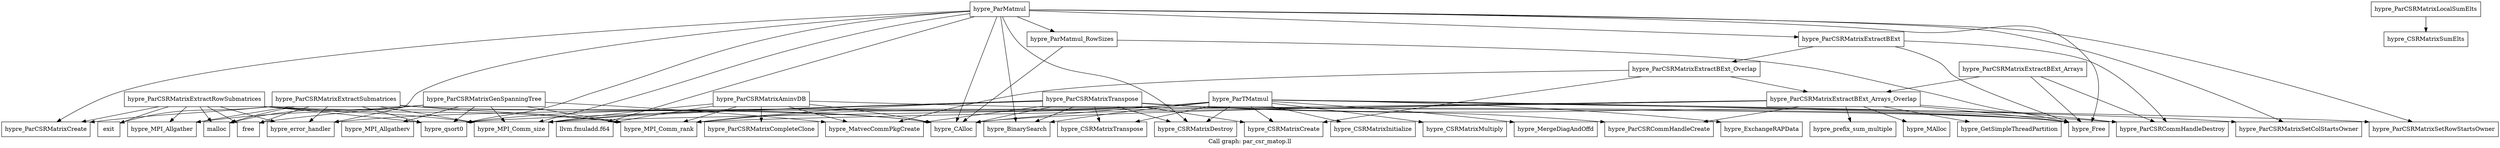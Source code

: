 digraph "Call graph: par_csr_matop.ll" {
	label="Call graph: par_csr_matop.ll";

	Node0x55cc32b089e0 [shape=record,label="{hypre_ParMatmul_RowSizes}"];
	Node0x55cc32b089e0 -> Node0x55cc3293a500;
	Node0x55cc32b089e0 -> Node0x55cc32962440;
	Node0x55cc3293a500 [shape=record,label="{hypre_CAlloc}"];
	Node0x55cc32962440 [shape=record,label="{hypre_Free}"];
	Node0x55cc3295fee0 [shape=record,label="{hypre_ParMatmul}"];
	Node0x55cc3295fee0 -> Node0x55cc3293a500;
	Node0x55cc3295fee0 -> Node0x55cc32962440;
	Node0x55cc3295fee0 -> Node0x55cc329486e0;
	Node0x55cc3295fee0 -> Node0x55cc32958a90;
	Node0x55cc3295fee0 -> Node0x55cc32998b50;
	Node0x55cc3295fee0 -> Node0x55cc3299ade0;
	Node0x55cc3295fee0 -> Node0x55cc3299ee60;
	Node0x55cc3295fee0 -> Node0x55cc32996fd0;
	Node0x55cc3295fee0 -> Node0x55cc329a4df0;
	Node0x55cc3295fee0 -> Node0x55cc32b089e0;
	Node0x55cc3295fee0 -> Node0x55cc32977f40;
	Node0x55cc3295fee0 -> Node0x55cc329803e0;
	Node0x55cc3295fee0 -> Node0x55cc32980d00;
	Node0x55cc329486e0 [shape=record,label="{hypre_error_handler}"];
	Node0x55cc32958a90 [shape=record,label="{hypre_MPI_Comm_size}"];
	Node0x55cc32998b50 [shape=record,label="{hypre_ParCSRMatrixExtractBExt}"];
	Node0x55cc32998b50 -> Node0x55cc329c7400;
	Node0x55cc32998b50 -> Node0x55cc329c4ff0;
	Node0x55cc32998b50 -> Node0x55cc32962440;
	Node0x55cc32980d00 [shape=record,label="{hypre_CSRMatrixDestroy}"];
	Node0x55cc329803e0 [shape=record,label="{hypre_qsort0}"];
	Node0x55cc32977f40 [shape=record,label="{hypre_BinarySearch}"];
	Node0x55cc329a4df0 [shape=record,label="{llvm.fmuladd.f64}"];
	Node0x55cc32996fd0 [shape=record,label="{hypre_ParCSRMatrixCreate}"];
	Node0x55cc3299ee60 [shape=record,label="{hypre_ParCSRMatrixSetRowStartsOwner}"];
	Node0x55cc3299ade0 [shape=record,label="{hypre_ParCSRMatrixSetColStartsOwner}"];
	Node0x55cc3291d3d0 [shape=record,label="{hypre_ParCSRMatrixExtractBExt_Arrays_Overlap}"];
	Node0x55cc3291d3d0 -> Node0x55cc32958a90;
	Node0x55cc3291d3d0 -> Node0x55cc3296a840;
	Node0x55cc3291d3d0 -> Node0x55cc3293a500;
	Node0x55cc3291d3d0 -> Node0x55cc32962440;
	Node0x55cc3291d3d0 -> Node0x55cc329c4ff0;
	Node0x55cc3291d3d0 -> Node0x55cc329f3a50;
	Node0x55cc3291d3d0 -> Node0x55cc32967b20;
	Node0x55cc3291d3d0 -> Node0x55cc329fd130;
	Node0x55cc3291d3d0 -> Node0x55cc329f8d10;
	Node0x55cc3296a840 [shape=record,label="{hypre_MPI_Comm_rank}"];
	Node0x55cc32967b20 [shape=record,label="{hypre_MAlloc}"];
	Node0x55cc329fd130 [shape=record,label="{hypre_GetSimpleThreadPartition}"];
	Node0x55cc32a83520 [shape=record,label="{hypre_ExchangeRAPData}"];
	Node0x55cc32a803c0 [shape=record,label="{hypre_CSRMatrixInitialize}"];
	Node0x55cc329f8d10 [shape=record,label="{hypre_prefix_sum_multiple}"];
	Node0x55cc329f3a50 [shape=record,label="{hypre_ParCSRCommHandleCreate}"];
	Node0x55cc329c4ff0 [shape=record,label="{hypre_ParCSRCommHandleDestroy}"];
	Node0x55cc32991510 [shape=record,label="{hypre_ParCSRMatrixExtractBExt_Arrays}"];
	Node0x55cc32991510 -> Node0x55cc3291d3d0;
	Node0x55cc32991510 -> Node0x55cc329c4ff0;
	Node0x55cc32991510 -> Node0x55cc32962440;
	Node0x55cc32a0da50 [shape=record,label="{hypre_MatvecCommPkgCreate}"];
	Node0x55cc329c7400 [shape=record,label="{hypre_ParCSRMatrixExtractBExt_Overlap}"];
	Node0x55cc329c7400 -> Node0x55cc32a0da50;
	Node0x55cc329c7400 -> Node0x55cc3291d3d0;
	Node0x55cc329c7400 -> Node0x55cc32a20cb0;
	Node0x55cc32a20cb0 [shape=record,label="{hypre_CSRMatrixCreate}"];
	Node0x55cc32a1bd80 [shape=record,label="{hypre_ParCSRMatrixTranspose}"];
	Node0x55cc32a1bd80 -> Node0x55cc32958a90;
	Node0x55cc32a1bd80 -> Node0x55cc3296a840;
	Node0x55cc32a1bd80 -> Node0x55cc32a0da50;
	Node0x55cc32a1bd80 -> Node0x55cc32a1aaf0;
	Node0x55cc32a1bd80 -> Node0x55cc3293a500;
	Node0x55cc32a1bd80 -> Node0x55cc329f3a50;
	Node0x55cc32a1bd80 -> Node0x55cc32a20cb0;
	Node0x55cc32a1bd80 -> Node0x55cc32977f40;
	Node0x55cc32a1bd80 -> Node0x55cc329c4ff0;
	Node0x55cc32a1bd80 -> Node0x55cc32962440;
	Node0x55cc32a1bd80 -> Node0x55cc329803e0;
	Node0x55cc32a1bd80 -> Node0x55cc32980d00;
	Node0x55cc32a1aaf0 [shape=record,label="{hypre_CSRMatrixTranspose}"];
	Node0x55cc32a0f6a0 [shape=record,label="{hypre_ParCSRMatrixGenSpanningTree}"];
	Node0x55cc32a0f6a0 -> Node0x55cc32a26e70;
	Node0x55cc32a0f6a0 -> Node0x55cc32a39160;
	Node0x55cc32a0f6a0 -> Node0x55cc32a2f0d0;
	Node0x55cc32a0f6a0 -> Node0x55cc32a350e0;
	Node0x55cc32a0f6a0 -> Node0x55cc329803e0;
	Node0x55cc32a0f6a0 -> Node0x55cc32a0da50;
	Node0x55cc32a0f6a0 -> Node0x55cc32958a90;
	Node0x55cc32a0f6a0 -> Node0x55cc3296a840;
	Node0x55cc32a26e70 [shape=record,label="{malloc}"];
	Node0x55cc32a39160 [shape=record,label="{free}"];
	Node0x55cc32a350e0 [shape=record,label="{hypre_MPI_Allgather}"];
	Node0x55cc32a2f0d0 [shape=record,label="{hypre_MPI_Allgatherv}"];
	Node0x55cc32a481b0 [shape=record,label="{hypre_ParCSRMatrixExtractSubmatrices}"];
	Node0x55cc32a481b0 -> Node0x55cc329803e0;
	Node0x55cc32a481b0 -> Node0x55cc3296a840;
	Node0x55cc32a481b0 -> Node0x55cc32958a90;
	Node0x55cc32a481b0 -> Node0x55cc329486e0;
	Node0x55cc32a481b0 -> Node0x55cc32a4ea40;
	Node0x55cc32a481b0 -> Node0x55cc32a26e70;
	Node0x55cc32a481b0 -> Node0x55cc32a39160;
	Node0x55cc32a481b0 -> Node0x55cc32a350e0;
	Node0x55cc32a481b0 -> Node0x55cc3293a500;
	Node0x55cc32a481b0 -> Node0x55cc32996fd0;
	Node0x55cc32a4ea40 [shape=record,label="{exit}"];
	Node0x55cc32a50060 [shape=record,label="{hypre_ParCSRMatrixExtractRowSubmatrices}"];
	Node0x55cc32a50060 -> Node0x55cc329803e0;
	Node0x55cc32a50060 -> Node0x55cc3296a840;
	Node0x55cc32a50060 -> Node0x55cc32958a90;
	Node0x55cc32a50060 -> Node0x55cc32a26e70;
	Node0x55cc32a50060 -> Node0x55cc32a39160;
	Node0x55cc32a50060 -> Node0x55cc32a350e0;
	Node0x55cc32a50060 -> Node0x55cc3293a500;
	Node0x55cc32a50060 -> Node0x55cc329486e0;
	Node0x55cc32a50060 -> Node0x55cc32a4ea40;
	Node0x55cc32a50060 -> Node0x55cc32996fd0;
	Node0x55cc32a31b40 [shape=record,label="{hypre_ParCSRMatrixLocalSumElts}"];
	Node0x55cc32a31b40 -> Node0x55cc32a4a9f0;
	Node0x55cc32a4a9f0 [shape=record,label="{hypre_CSRMatrixSumElts}"];
	Node0x55cc32a54890 [shape=record,label="{hypre_ParCSRMatrixAminvDB}"];
	Node0x55cc32a54890 -> Node0x55cc32958a90;
	Node0x55cc32a54890 -> Node0x55cc3296a840;
	Node0x55cc32a54890 -> Node0x55cc32a0da50;
	Node0x55cc32a54890 -> Node0x55cc32a61ba0;
	Node0x55cc32a54890 -> Node0x55cc3293a500;
	Node0x55cc32a54890 -> Node0x55cc32962440;
	Node0x55cc32a54890 -> Node0x55cc329a4df0;
	Node0x55cc32a61ba0 [shape=record,label="{hypre_ParCSRMatrixCompleteClone}"];
	Node0x55cc32a5f1f0 [shape=record,label="{hypre_ParTMatmul}"];
	Node0x55cc32a5f1f0 -> Node0x55cc32958a90;
	Node0x55cc32a5f1f0 -> Node0x55cc3296a840;
	Node0x55cc32a5f1f0 -> Node0x55cc329486e0;
	Node0x55cc32a5f1f0 -> Node0x55cc32a1aaf0;
	Node0x55cc32a5f1f0 -> Node0x55cc32980d00;
	Node0x55cc32a5f1f0 -> Node0x55cc32a5ac00;
	Node0x55cc32a5f1f0 -> Node0x55cc32962440;
	Node0x55cc32a5f1f0 -> Node0x55cc3293a500;
	Node0x55cc32a5f1f0 -> Node0x55cc3299ade0;
	Node0x55cc32a5f1f0 -> Node0x55cc32a552e0;
	Node0x55cc32a5f1f0 -> Node0x55cc32a83520;
	Node0x55cc32a5f1f0 -> Node0x55cc3299ee60;
	Node0x55cc32a5f1f0 -> Node0x55cc32a803c0;
	Node0x55cc32a5f1f0 -> Node0x55cc32a20cb0;
	Node0x55cc32a5f1f0 -> Node0x55cc32977f40;
	Node0x55cc32a5f1f0 -> Node0x55cc329803e0;
	Node0x55cc32a5ac00 [shape=record,label="{hypre_CSRMatrixMultiply}"];
	Node0x55cc32a552e0 [shape=record,label="{hypre_MergeDiagAndOffd}"];
}
